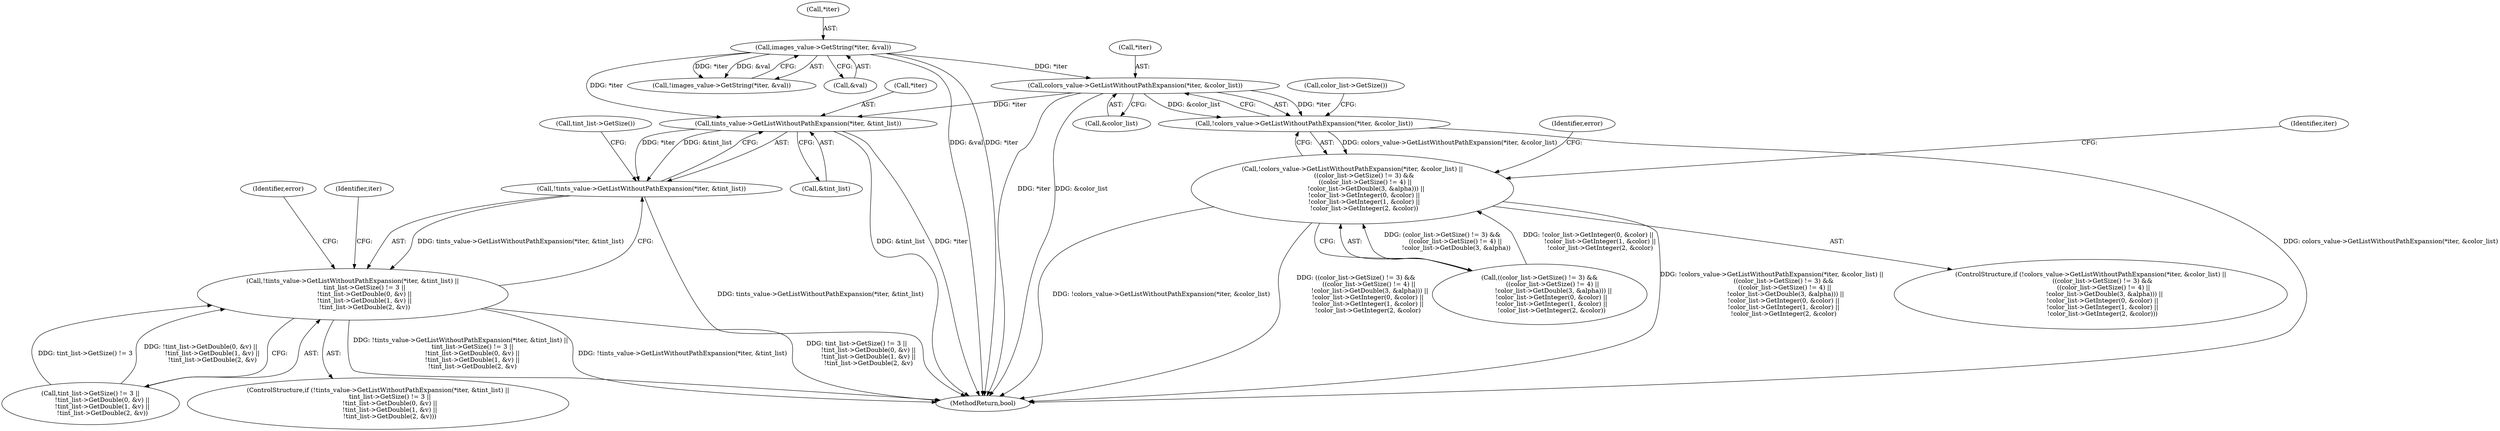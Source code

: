 digraph "0_Chrome_697cd7e2ce2535696f1b9e5cfb474cc36a734747@pointer" {
"1000601" [label="(Call,colors_value->GetListWithoutPathExpansion(*iter, &color_list))"];
"1000551" [label="(Call,images_value->GetString(*iter, &val))"];
"1000600" [label="(Call,!colors_value->GetListWithoutPathExpansion(*iter, &color_list))"];
"1000599" [label="(Call,!colors_value->GetListWithoutPathExpansion(*iter, &color_list) ||\n            ((color_list->GetSize() != 3) &&\n             ((color_list->GetSize() != 4) ||\n              !color_list->GetDouble(3, &alpha))) ||\n            !color_list->GetInteger(0, &color) ||\n            !color_list->GetInteger(1, &color) ||\n            !color_list->GetInteger(2, &color))"];
"1000678" [label="(Call,tints_value->GetListWithoutPathExpansion(*iter, &tint_list))"];
"1000677" [label="(Call,!tints_value->GetListWithoutPathExpansion(*iter, &tint_list))"];
"1000676" [label="(Call,!tints_value->GetListWithoutPathExpansion(*iter, &tint_list) ||\n            tint_list->GetSize() != 3 ||\n            !tint_list->GetDouble(0, &v) ||\n            !tint_list->GetDouble(1, &v) ||\n            !tint_list->GetDouble(2, &v))"];
"1000600" [label="(Call,!colors_value->GetListWithoutPathExpansion(*iter, &color_list))"];
"1000598" [label="(ControlStructure,if (!colors_value->GetListWithoutPathExpansion(*iter, &color_list) ||\n            ((color_list->GetSize() != 3) &&\n             ((color_list->GetSize() != 4) ||\n              !color_list->GetDouble(3, &alpha))) ||\n            !color_list->GetInteger(0, &color) ||\n            !color_list->GetInteger(1, &color) ||\n            !color_list->GetInteger(2, &color)))"];
"1000584" [label="(Identifier,iter)"];
"1000554" [label="(Call,&val)"];
"1000552" [label="(Call,*iter)"];
"1000602" [label="(Call,*iter)"];
"1000681" [label="(Call,&tint_list)"];
"1000604" [label="(Call,&color_list)"];
"1000675" [label="(ControlStructure,if (!tints_value->GetListWithoutPathExpansion(*iter, &tint_list) ||\n            tint_list->GetSize() != 3 ||\n            !tint_list->GetDouble(0, &v) ||\n            !tint_list->GetDouble(1, &v) ||\n            !tint_list->GetDouble(2, &v)))"];
"1000601" [label="(Call,colors_value->GetListWithoutPathExpansion(*iter, &color_list))"];
"1000551" [label="(Call,images_value->GetString(*iter, &val))"];
"1000550" [label="(Call,!images_value->GetString(*iter, &val))"];
"1000606" [label="(Call,((color_list->GetSize() != 3) &&\n             ((color_list->GetSize() != 4) ||\n              !color_list->GetDouble(3, &alpha))) ||\n            !color_list->GetInteger(0, &color) ||\n            !color_list->GetInteger(1, &color) ||\n            !color_list->GetInteger(2, &color))"];
"1000640" [label="(Identifier,error)"];
"1000678" [label="(Call,tints_value->GetListWithoutPathExpansion(*iter, &tint_list))"];
"1000599" [label="(Call,!colors_value->GetListWithoutPathExpansion(*iter, &color_list) ||\n            ((color_list->GetSize() != 3) &&\n             ((color_list->GetSize() != 4) ||\n              !color_list->GetDouble(3, &alpha))) ||\n            !color_list->GetInteger(0, &color) ||\n            !color_list->GetInteger(1, &color) ||\n            !color_list->GetInteger(2, &color))"];
"1002005" [label="(MethodReturn,bool)"];
"1000609" [label="(Call,color_list->GetSize())"];
"1000679" [label="(Call,*iter)"];
"1000677" [label="(Call,!tints_value->GetListWithoutPathExpansion(*iter, &tint_list))"];
"1000707" [label="(Identifier,error)"];
"1000685" [label="(Call,tint_list->GetSize())"];
"1000683" [label="(Call,tint_list->GetSize() != 3 ||\n            !tint_list->GetDouble(0, &v) ||\n            !tint_list->GetDouble(1, &v) ||\n            !tint_list->GetDouble(2, &v))"];
"1000665" [label="(Identifier,iter)"];
"1000676" [label="(Call,!tints_value->GetListWithoutPathExpansion(*iter, &tint_list) ||\n            tint_list->GetSize() != 3 ||\n            !tint_list->GetDouble(0, &v) ||\n            !tint_list->GetDouble(1, &v) ||\n            !tint_list->GetDouble(2, &v))"];
"1000601" -> "1000600"  [label="AST: "];
"1000601" -> "1000604"  [label="CFG: "];
"1000602" -> "1000601"  [label="AST: "];
"1000604" -> "1000601"  [label="AST: "];
"1000600" -> "1000601"  [label="CFG: "];
"1000601" -> "1002005"  [label="DDG: *iter"];
"1000601" -> "1002005"  [label="DDG: &color_list"];
"1000601" -> "1000600"  [label="DDG: *iter"];
"1000601" -> "1000600"  [label="DDG: &color_list"];
"1000551" -> "1000601"  [label="DDG: *iter"];
"1000601" -> "1000678"  [label="DDG: *iter"];
"1000551" -> "1000550"  [label="AST: "];
"1000551" -> "1000554"  [label="CFG: "];
"1000552" -> "1000551"  [label="AST: "];
"1000554" -> "1000551"  [label="AST: "];
"1000550" -> "1000551"  [label="CFG: "];
"1000551" -> "1002005"  [label="DDG: &val"];
"1000551" -> "1002005"  [label="DDG: *iter"];
"1000551" -> "1000550"  [label="DDG: *iter"];
"1000551" -> "1000550"  [label="DDG: &val"];
"1000551" -> "1000678"  [label="DDG: *iter"];
"1000600" -> "1000599"  [label="AST: "];
"1000609" -> "1000600"  [label="CFG: "];
"1000599" -> "1000600"  [label="CFG: "];
"1000600" -> "1002005"  [label="DDG: colors_value->GetListWithoutPathExpansion(*iter, &color_list)"];
"1000600" -> "1000599"  [label="DDG: colors_value->GetListWithoutPathExpansion(*iter, &color_list)"];
"1000599" -> "1000598"  [label="AST: "];
"1000599" -> "1000606"  [label="CFG: "];
"1000606" -> "1000599"  [label="AST: "];
"1000640" -> "1000599"  [label="CFG: "];
"1000584" -> "1000599"  [label="CFG: "];
"1000599" -> "1002005"  [label="DDG: !colors_value->GetListWithoutPathExpansion(*iter, &color_list) ||\n            ((color_list->GetSize() != 3) &&\n             ((color_list->GetSize() != 4) ||\n              !color_list->GetDouble(3, &alpha))) ||\n            !color_list->GetInteger(0, &color) ||\n            !color_list->GetInteger(1, &color) ||\n            !color_list->GetInteger(2, &color)"];
"1000599" -> "1002005"  [label="DDG: !colors_value->GetListWithoutPathExpansion(*iter, &color_list)"];
"1000599" -> "1002005"  [label="DDG: ((color_list->GetSize() != 3) &&\n             ((color_list->GetSize() != 4) ||\n              !color_list->GetDouble(3, &alpha))) ||\n            !color_list->GetInteger(0, &color) ||\n            !color_list->GetInteger(1, &color) ||\n            !color_list->GetInteger(2, &color)"];
"1000606" -> "1000599"  [label="DDG: (color_list->GetSize() != 3) &&\n             ((color_list->GetSize() != 4) ||\n              !color_list->GetDouble(3, &alpha))"];
"1000606" -> "1000599"  [label="DDG: !color_list->GetInteger(0, &color) ||\n            !color_list->GetInteger(1, &color) ||\n            !color_list->GetInteger(2, &color)"];
"1000678" -> "1000677"  [label="AST: "];
"1000678" -> "1000681"  [label="CFG: "];
"1000679" -> "1000678"  [label="AST: "];
"1000681" -> "1000678"  [label="AST: "];
"1000677" -> "1000678"  [label="CFG: "];
"1000678" -> "1002005"  [label="DDG: &tint_list"];
"1000678" -> "1002005"  [label="DDG: *iter"];
"1000678" -> "1000677"  [label="DDG: *iter"];
"1000678" -> "1000677"  [label="DDG: &tint_list"];
"1000677" -> "1000676"  [label="AST: "];
"1000685" -> "1000677"  [label="CFG: "];
"1000676" -> "1000677"  [label="CFG: "];
"1000677" -> "1002005"  [label="DDG: tints_value->GetListWithoutPathExpansion(*iter, &tint_list)"];
"1000677" -> "1000676"  [label="DDG: tints_value->GetListWithoutPathExpansion(*iter, &tint_list)"];
"1000676" -> "1000675"  [label="AST: "];
"1000676" -> "1000683"  [label="CFG: "];
"1000683" -> "1000676"  [label="AST: "];
"1000707" -> "1000676"  [label="CFG: "];
"1000665" -> "1000676"  [label="CFG: "];
"1000676" -> "1002005"  [label="DDG: !tints_value->GetListWithoutPathExpansion(*iter, &tint_list) ||\n            tint_list->GetSize() != 3 ||\n            !tint_list->GetDouble(0, &v) ||\n            !tint_list->GetDouble(1, &v) ||\n            !tint_list->GetDouble(2, &v)"];
"1000676" -> "1002005"  [label="DDG: !tints_value->GetListWithoutPathExpansion(*iter, &tint_list)"];
"1000676" -> "1002005"  [label="DDG: tint_list->GetSize() != 3 ||\n            !tint_list->GetDouble(0, &v) ||\n            !tint_list->GetDouble(1, &v) ||\n            !tint_list->GetDouble(2, &v)"];
"1000683" -> "1000676"  [label="DDG: tint_list->GetSize() != 3"];
"1000683" -> "1000676"  [label="DDG: !tint_list->GetDouble(0, &v) ||\n            !tint_list->GetDouble(1, &v) ||\n            !tint_list->GetDouble(2, &v)"];
}
